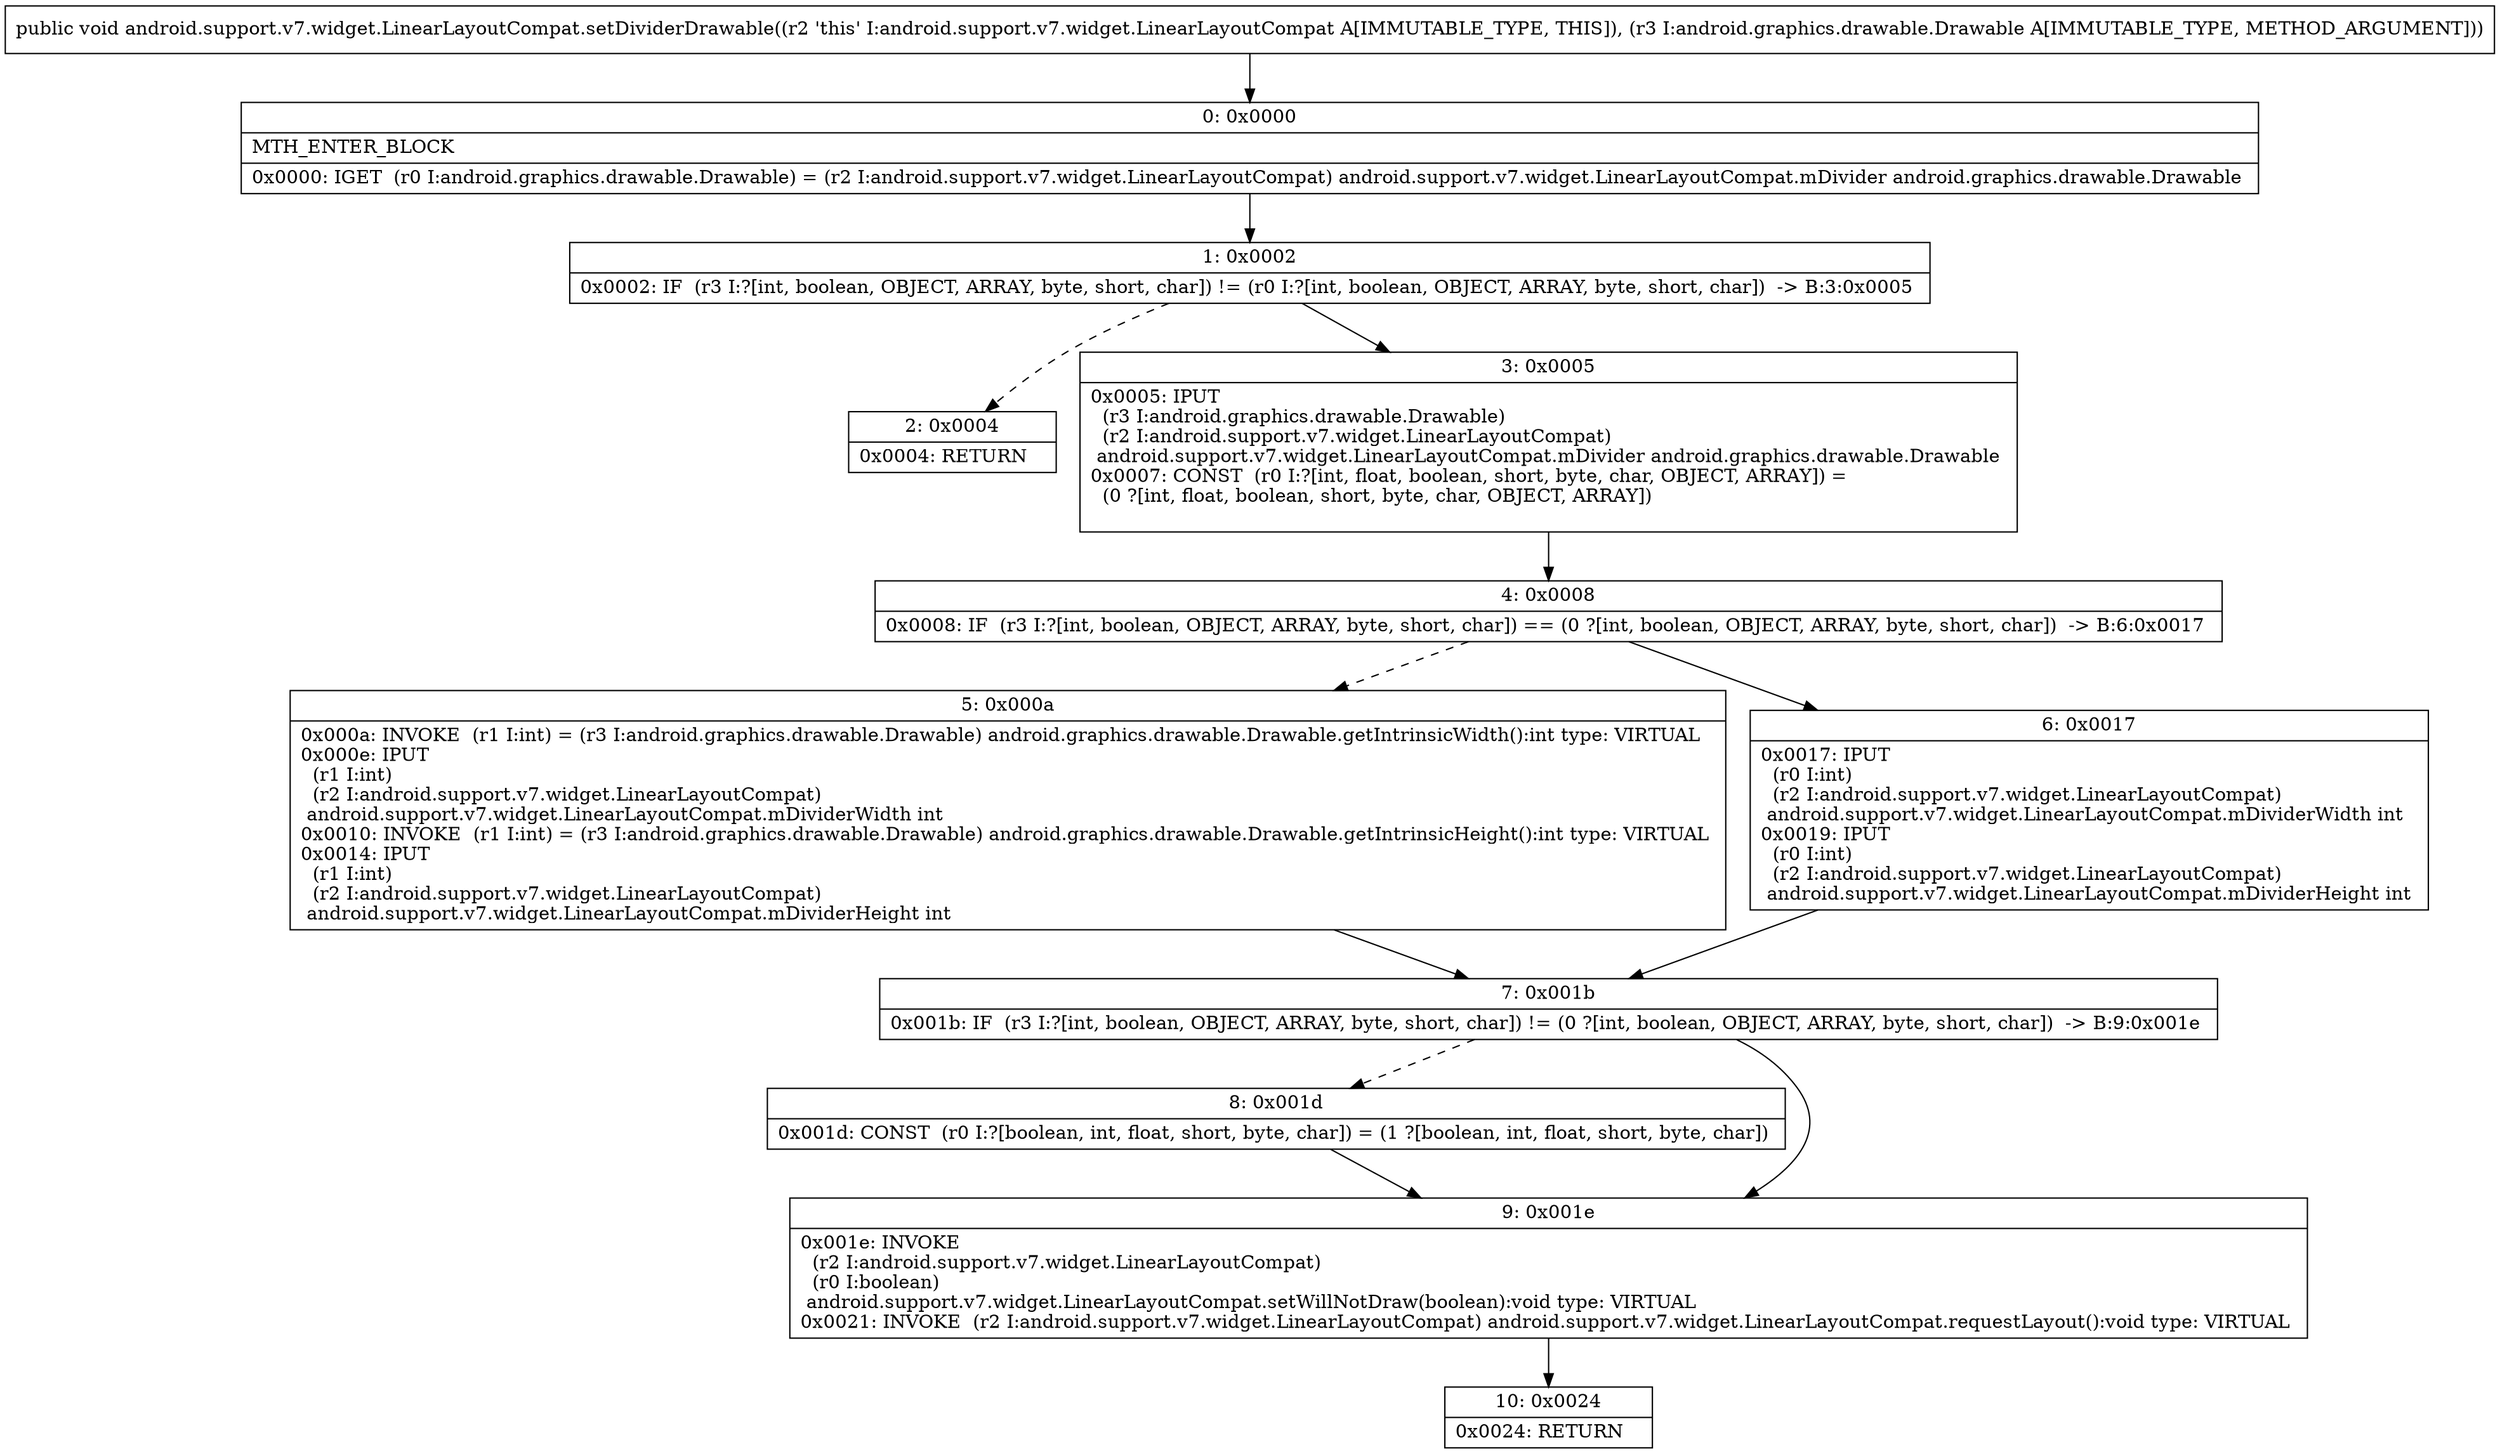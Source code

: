 digraph "CFG forandroid.support.v7.widget.LinearLayoutCompat.setDividerDrawable(Landroid\/graphics\/drawable\/Drawable;)V" {
Node_0 [shape=record,label="{0\:\ 0x0000|MTH_ENTER_BLOCK\l|0x0000: IGET  (r0 I:android.graphics.drawable.Drawable) = (r2 I:android.support.v7.widget.LinearLayoutCompat) android.support.v7.widget.LinearLayoutCompat.mDivider android.graphics.drawable.Drawable \l}"];
Node_1 [shape=record,label="{1\:\ 0x0002|0x0002: IF  (r3 I:?[int, boolean, OBJECT, ARRAY, byte, short, char]) != (r0 I:?[int, boolean, OBJECT, ARRAY, byte, short, char])  \-\> B:3:0x0005 \l}"];
Node_2 [shape=record,label="{2\:\ 0x0004|0x0004: RETURN   \l}"];
Node_3 [shape=record,label="{3\:\ 0x0005|0x0005: IPUT  \l  (r3 I:android.graphics.drawable.Drawable)\l  (r2 I:android.support.v7.widget.LinearLayoutCompat)\l android.support.v7.widget.LinearLayoutCompat.mDivider android.graphics.drawable.Drawable \l0x0007: CONST  (r0 I:?[int, float, boolean, short, byte, char, OBJECT, ARRAY]) = \l  (0 ?[int, float, boolean, short, byte, char, OBJECT, ARRAY])\l \l}"];
Node_4 [shape=record,label="{4\:\ 0x0008|0x0008: IF  (r3 I:?[int, boolean, OBJECT, ARRAY, byte, short, char]) == (0 ?[int, boolean, OBJECT, ARRAY, byte, short, char])  \-\> B:6:0x0017 \l}"];
Node_5 [shape=record,label="{5\:\ 0x000a|0x000a: INVOKE  (r1 I:int) = (r3 I:android.graphics.drawable.Drawable) android.graphics.drawable.Drawable.getIntrinsicWidth():int type: VIRTUAL \l0x000e: IPUT  \l  (r1 I:int)\l  (r2 I:android.support.v7.widget.LinearLayoutCompat)\l android.support.v7.widget.LinearLayoutCompat.mDividerWidth int \l0x0010: INVOKE  (r1 I:int) = (r3 I:android.graphics.drawable.Drawable) android.graphics.drawable.Drawable.getIntrinsicHeight():int type: VIRTUAL \l0x0014: IPUT  \l  (r1 I:int)\l  (r2 I:android.support.v7.widget.LinearLayoutCompat)\l android.support.v7.widget.LinearLayoutCompat.mDividerHeight int \l}"];
Node_6 [shape=record,label="{6\:\ 0x0017|0x0017: IPUT  \l  (r0 I:int)\l  (r2 I:android.support.v7.widget.LinearLayoutCompat)\l android.support.v7.widget.LinearLayoutCompat.mDividerWidth int \l0x0019: IPUT  \l  (r0 I:int)\l  (r2 I:android.support.v7.widget.LinearLayoutCompat)\l android.support.v7.widget.LinearLayoutCompat.mDividerHeight int \l}"];
Node_7 [shape=record,label="{7\:\ 0x001b|0x001b: IF  (r3 I:?[int, boolean, OBJECT, ARRAY, byte, short, char]) != (0 ?[int, boolean, OBJECT, ARRAY, byte, short, char])  \-\> B:9:0x001e \l}"];
Node_8 [shape=record,label="{8\:\ 0x001d|0x001d: CONST  (r0 I:?[boolean, int, float, short, byte, char]) = (1 ?[boolean, int, float, short, byte, char]) \l}"];
Node_9 [shape=record,label="{9\:\ 0x001e|0x001e: INVOKE  \l  (r2 I:android.support.v7.widget.LinearLayoutCompat)\l  (r0 I:boolean)\l android.support.v7.widget.LinearLayoutCompat.setWillNotDraw(boolean):void type: VIRTUAL \l0x0021: INVOKE  (r2 I:android.support.v7.widget.LinearLayoutCompat) android.support.v7.widget.LinearLayoutCompat.requestLayout():void type: VIRTUAL \l}"];
Node_10 [shape=record,label="{10\:\ 0x0024|0x0024: RETURN   \l}"];
MethodNode[shape=record,label="{public void android.support.v7.widget.LinearLayoutCompat.setDividerDrawable((r2 'this' I:android.support.v7.widget.LinearLayoutCompat A[IMMUTABLE_TYPE, THIS]), (r3 I:android.graphics.drawable.Drawable A[IMMUTABLE_TYPE, METHOD_ARGUMENT])) }"];
MethodNode -> Node_0;
Node_0 -> Node_1;
Node_1 -> Node_2[style=dashed];
Node_1 -> Node_3;
Node_3 -> Node_4;
Node_4 -> Node_5[style=dashed];
Node_4 -> Node_6;
Node_5 -> Node_7;
Node_6 -> Node_7;
Node_7 -> Node_8[style=dashed];
Node_7 -> Node_9;
Node_8 -> Node_9;
Node_9 -> Node_10;
}

